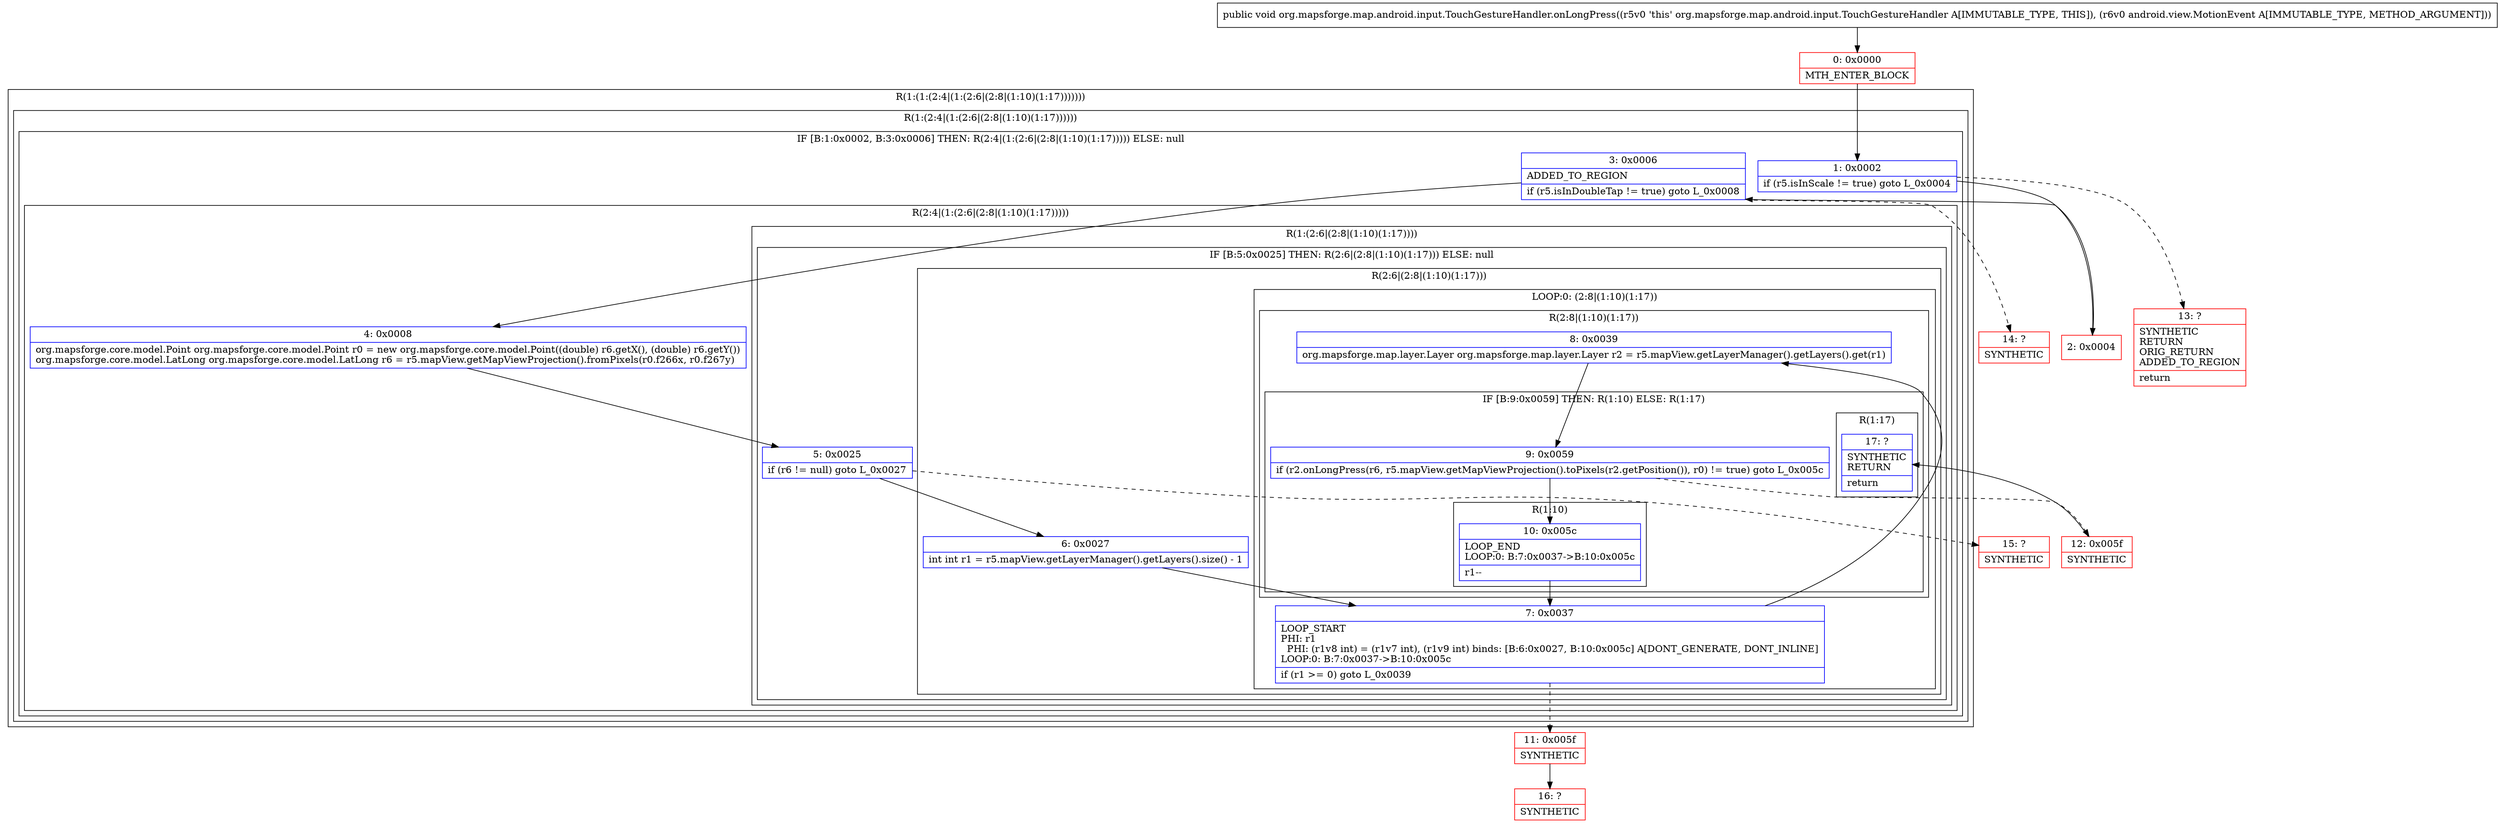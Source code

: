 digraph "CFG fororg.mapsforge.map.android.input.TouchGestureHandler.onLongPress(Landroid\/view\/MotionEvent;)V" {
subgraph cluster_Region_57643740 {
label = "R(1:(1:(2:4|(1:(2:6|(2:8|(1:10)(1:17)))))))";
node [shape=record,color=blue];
subgraph cluster_Region_978587981 {
label = "R(1:(2:4|(1:(2:6|(2:8|(1:10)(1:17))))))";
node [shape=record,color=blue];
subgraph cluster_IfRegion_401775758 {
label = "IF [B:1:0x0002, B:3:0x0006] THEN: R(2:4|(1:(2:6|(2:8|(1:10)(1:17))))) ELSE: null";
node [shape=record,color=blue];
Node_1 [shape=record,label="{1\:\ 0x0002|if (r5.isInScale != true) goto L_0x0004\l}"];
Node_3 [shape=record,label="{3\:\ 0x0006|ADDED_TO_REGION\l|if (r5.isInDoubleTap != true) goto L_0x0008\l}"];
subgraph cluster_Region_1175380746 {
label = "R(2:4|(1:(2:6|(2:8|(1:10)(1:17)))))";
node [shape=record,color=blue];
Node_4 [shape=record,label="{4\:\ 0x0008|org.mapsforge.core.model.Point org.mapsforge.core.model.Point r0 = new org.mapsforge.core.model.Point((double) r6.getX(), (double) r6.getY())\lorg.mapsforge.core.model.LatLong org.mapsforge.core.model.LatLong r6 = r5.mapView.getMapViewProjection().fromPixels(r0.f266x, r0.f267y)\l}"];
subgraph cluster_Region_106765470 {
label = "R(1:(2:6|(2:8|(1:10)(1:17))))";
node [shape=record,color=blue];
subgraph cluster_IfRegion_1617656476 {
label = "IF [B:5:0x0025] THEN: R(2:6|(2:8|(1:10)(1:17))) ELSE: null";
node [shape=record,color=blue];
Node_5 [shape=record,label="{5\:\ 0x0025|if (r6 != null) goto L_0x0027\l}"];
subgraph cluster_Region_485460733 {
label = "R(2:6|(2:8|(1:10)(1:17)))";
node [shape=record,color=blue];
Node_6 [shape=record,label="{6\:\ 0x0027|int int r1 = r5.mapView.getLayerManager().getLayers().size() \- 1\l}"];
subgraph cluster_LoopRegion_1019799547 {
label = "LOOP:0: (2:8|(1:10)(1:17))";
node [shape=record,color=blue];
Node_7 [shape=record,label="{7\:\ 0x0037|LOOP_START\lPHI: r1 \l  PHI: (r1v8 int) = (r1v7 int), (r1v9 int) binds: [B:6:0x0027, B:10:0x005c] A[DONT_GENERATE, DONT_INLINE]\lLOOP:0: B:7:0x0037\-\>B:10:0x005c\l|if (r1 \>= 0) goto L_0x0039\l}"];
subgraph cluster_Region_130860388 {
label = "R(2:8|(1:10)(1:17))";
node [shape=record,color=blue];
Node_8 [shape=record,label="{8\:\ 0x0039|org.mapsforge.map.layer.Layer org.mapsforge.map.layer.Layer r2 = r5.mapView.getLayerManager().getLayers().get(r1)\l}"];
subgraph cluster_IfRegion_1324089156 {
label = "IF [B:9:0x0059] THEN: R(1:10) ELSE: R(1:17)";
node [shape=record,color=blue];
Node_9 [shape=record,label="{9\:\ 0x0059|if (r2.onLongPress(r6, r5.mapView.getMapViewProjection().toPixels(r2.getPosition()), r0) != true) goto L_0x005c\l}"];
subgraph cluster_Region_768093401 {
label = "R(1:10)";
node [shape=record,color=blue];
Node_10 [shape=record,label="{10\:\ 0x005c|LOOP_END\lLOOP:0: B:7:0x0037\-\>B:10:0x005c\l|r1\-\-\l}"];
}
subgraph cluster_Region_2036041723 {
label = "R(1:17)";
node [shape=record,color=blue];
Node_17 [shape=record,label="{17\:\ ?|SYNTHETIC\lRETURN\l|return\l}"];
}
}
}
}
}
}
}
}
}
}
}
Node_0 [shape=record,color=red,label="{0\:\ 0x0000|MTH_ENTER_BLOCK\l}"];
Node_2 [shape=record,color=red,label="{2\:\ 0x0004}"];
Node_11 [shape=record,color=red,label="{11\:\ 0x005f|SYNTHETIC\l}"];
Node_12 [shape=record,color=red,label="{12\:\ 0x005f|SYNTHETIC\l}"];
Node_13 [shape=record,color=red,label="{13\:\ ?|SYNTHETIC\lRETURN\lORIG_RETURN\lADDED_TO_REGION\l|return\l}"];
Node_14 [shape=record,color=red,label="{14\:\ ?|SYNTHETIC\l}"];
Node_15 [shape=record,color=red,label="{15\:\ ?|SYNTHETIC\l}"];
Node_16 [shape=record,color=red,label="{16\:\ ?|SYNTHETIC\l}"];
MethodNode[shape=record,label="{public void org.mapsforge.map.android.input.TouchGestureHandler.onLongPress((r5v0 'this' org.mapsforge.map.android.input.TouchGestureHandler A[IMMUTABLE_TYPE, THIS]), (r6v0 android.view.MotionEvent A[IMMUTABLE_TYPE, METHOD_ARGUMENT])) }"];
MethodNode -> Node_0;
Node_1 -> Node_2;
Node_1 -> Node_13[style=dashed];
Node_3 -> Node_4;
Node_3 -> Node_14[style=dashed];
Node_4 -> Node_5;
Node_5 -> Node_6;
Node_5 -> Node_15[style=dashed];
Node_6 -> Node_7;
Node_7 -> Node_8;
Node_7 -> Node_11[style=dashed];
Node_8 -> Node_9;
Node_9 -> Node_10;
Node_9 -> Node_12[style=dashed];
Node_10 -> Node_7;
Node_0 -> Node_1;
Node_2 -> Node_3;
Node_11 -> Node_16;
Node_12 -> Node_17;
}

